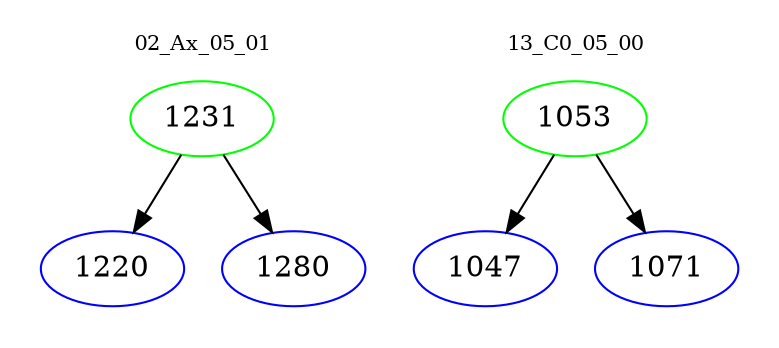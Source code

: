 digraph{
subgraph cluster_0 {
color = white
label = "02_Ax_05_01";
fontsize=10;
T0_1231 [label="1231", color="green"]
T0_1231 -> T0_1220 [color="black"]
T0_1220 [label="1220", color="blue"]
T0_1231 -> T0_1280 [color="black"]
T0_1280 [label="1280", color="blue"]
}
subgraph cluster_1 {
color = white
label = "13_C0_05_00";
fontsize=10;
T1_1053 [label="1053", color="green"]
T1_1053 -> T1_1047 [color="black"]
T1_1047 [label="1047", color="blue"]
T1_1053 -> T1_1071 [color="black"]
T1_1071 [label="1071", color="blue"]
}
}

